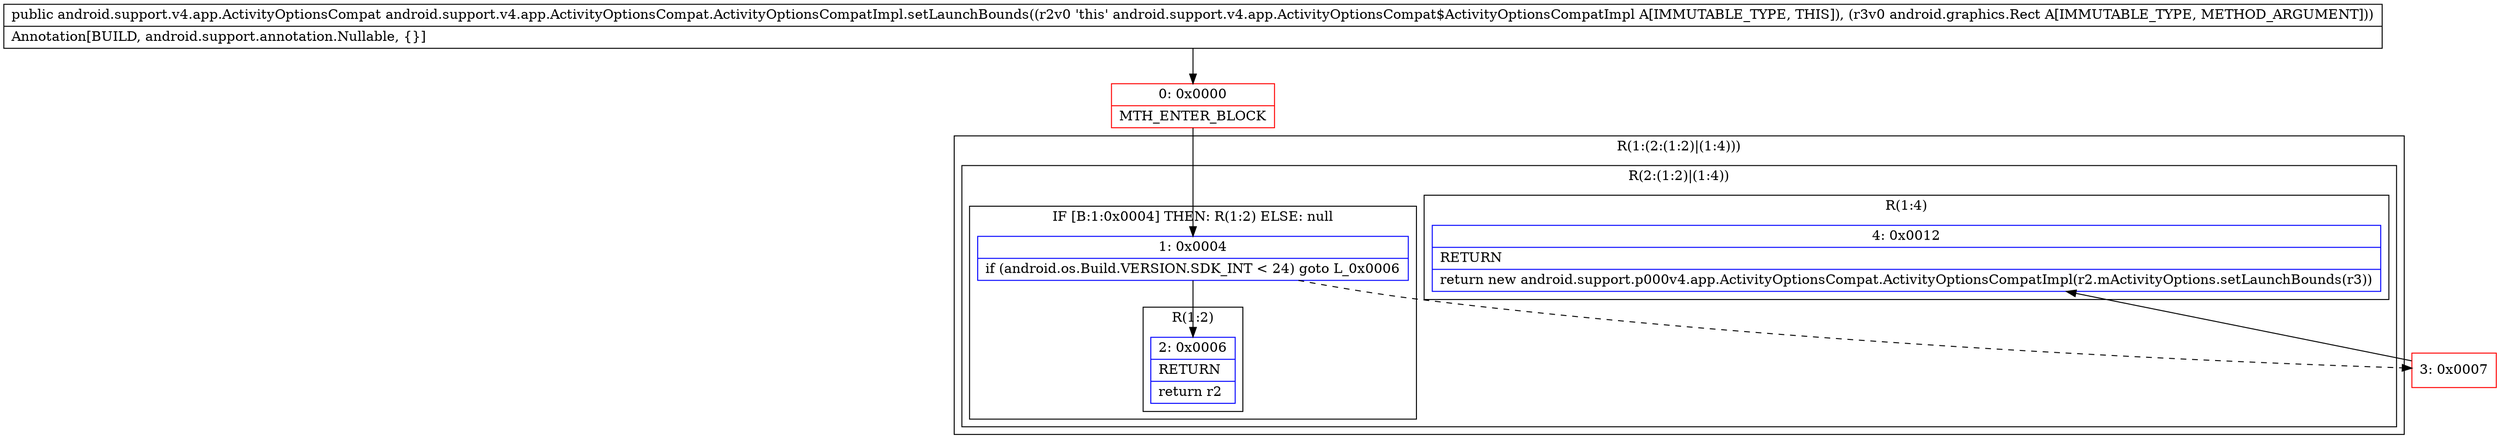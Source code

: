 digraph "CFG forandroid.support.v4.app.ActivityOptionsCompat.ActivityOptionsCompatImpl.setLaunchBounds(Landroid\/graphics\/Rect;)Landroid\/support\/v4\/app\/ActivityOptionsCompat;" {
subgraph cluster_Region_2051097552 {
label = "R(1:(2:(1:2)|(1:4)))";
node [shape=record,color=blue];
subgraph cluster_Region_910688317 {
label = "R(2:(1:2)|(1:4))";
node [shape=record,color=blue];
subgraph cluster_IfRegion_1417742975 {
label = "IF [B:1:0x0004] THEN: R(1:2) ELSE: null";
node [shape=record,color=blue];
Node_1 [shape=record,label="{1\:\ 0x0004|if (android.os.Build.VERSION.SDK_INT \< 24) goto L_0x0006\l}"];
subgraph cluster_Region_1877716146 {
label = "R(1:2)";
node [shape=record,color=blue];
Node_2 [shape=record,label="{2\:\ 0x0006|RETURN\l|return r2\l}"];
}
}
subgraph cluster_Region_532954460 {
label = "R(1:4)";
node [shape=record,color=blue];
Node_4 [shape=record,label="{4\:\ 0x0012|RETURN\l|return new android.support.p000v4.app.ActivityOptionsCompat.ActivityOptionsCompatImpl(r2.mActivityOptions.setLaunchBounds(r3))\l}"];
}
}
}
Node_0 [shape=record,color=red,label="{0\:\ 0x0000|MTH_ENTER_BLOCK\l}"];
Node_3 [shape=record,color=red,label="{3\:\ 0x0007}"];
MethodNode[shape=record,label="{public android.support.v4.app.ActivityOptionsCompat android.support.v4.app.ActivityOptionsCompat.ActivityOptionsCompatImpl.setLaunchBounds((r2v0 'this' android.support.v4.app.ActivityOptionsCompat$ActivityOptionsCompatImpl A[IMMUTABLE_TYPE, THIS]), (r3v0 android.graphics.Rect A[IMMUTABLE_TYPE, METHOD_ARGUMENT]))  | Annotation[BUILD, android.support.annotation.Nullable, \{\}]\l}"];
MethodNode -> Node_0;
Node_1 -> Node_2;
Node_1 -> Node_3[style=dashed];
Node_0 -> Node_1;
Node_3 -> Node_4;
}

